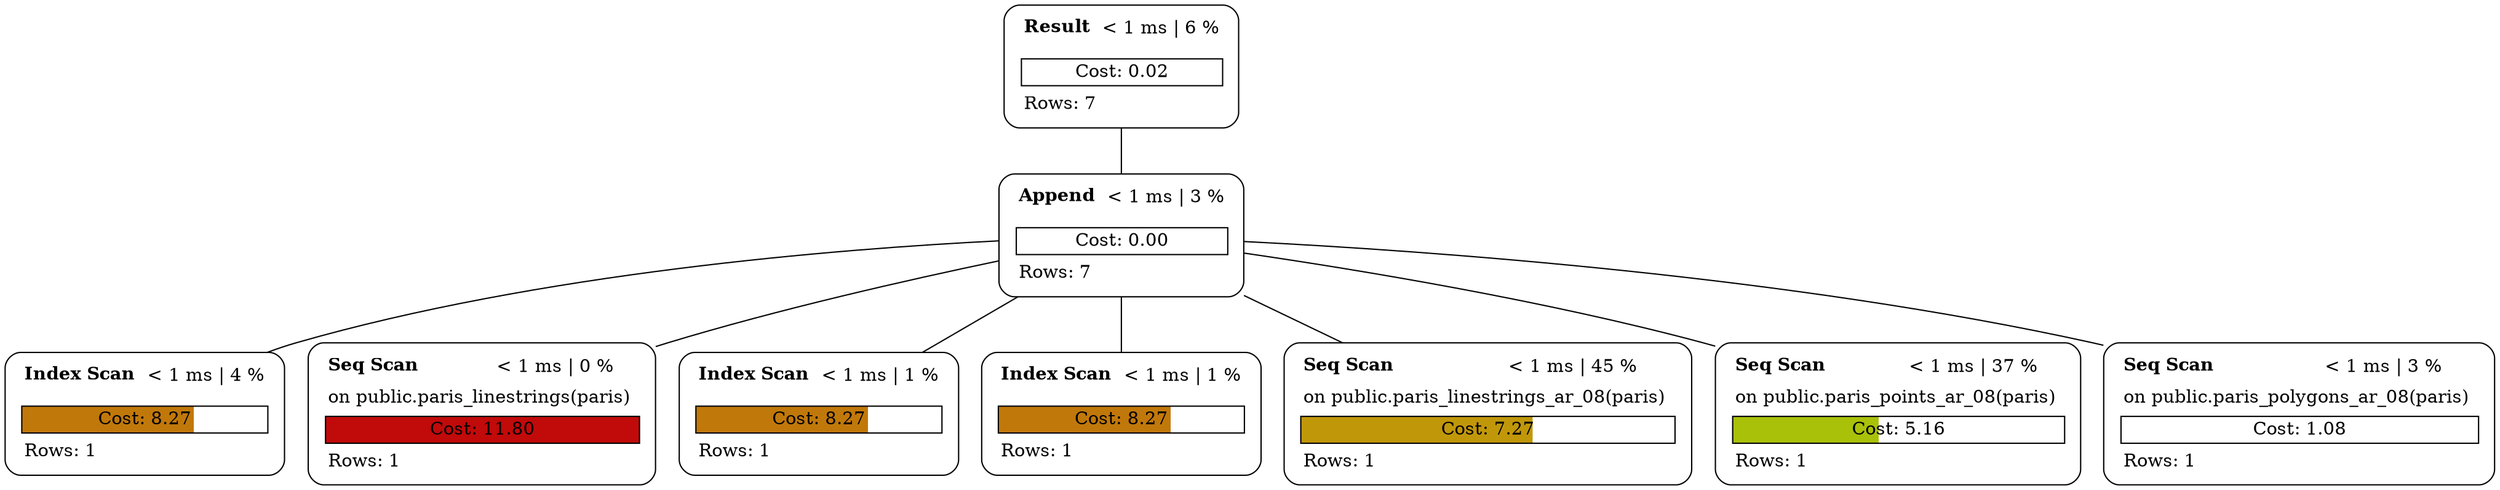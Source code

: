 graph explain {
    node0[label=<<table border="0" cellborder="0" cellspacing="5"><tr><td align="left"><b>Result</b></td><td>&lt; 1 ms | 6 %</td></tr><tr><td colspan="2" align="left"></td></tr><tr><td colspan="2" border="1" >Cost: 0.02</td></tr><tr><td colspan="2" align="left">Rows: 7</td></tr></table>>][style="rounded"][shape="box"];
    node1[label=<<table border="0" cellborder="0" cellspacing="5"><tr><td align="left"><b>Append</b></td><td>&lt; 1 ms | 3 %</td></tr><tr><td colspan="2" align="left"></td></tr><tr><td colspan="2" border="1" >Cost: 0.00</td></tr><tr><td colspan="2" align="left">Rows: 7</td></tr></table>>][style="rounded"][shape="box"];
    node2[label=<<table border="0" cellborder="0" cellspacing="5"><tr><td align="left"><b>Index Scan</b></td><td>&lt; 1 ms | 4 %</td></tr><tr><td colspan="2" align="left"></td></tr><tr><td colspan="2" border="1" bgcolor="#c1780a;0.70:white">Cost: 8.27</td></tr><tr><td colspan="2" align="left">Rows: 1</td></tr></table>>][style="rounded"][shape="box"];
    node3[label=<<table border="0" cellborder="0" cellspacing="5"><tr><td align="left"><b>Seq Scan</b></td><td>&lt; 1 ms | 0 %</td></tr><tr><td colspan="2" align="left">on public.paris_linestrings(paris)</td></tr><tr><td colspan="2" border="1" bgcolor="#c10a0a">Cost: 11.80</td></tr><tr><td colspan="2" align="left">Rows: 1</td></tr></table>>][style="rounded"][shape="box"];
    node4[label=<<table border="0" cellborder="0" cellspacing="5"><tr><td align="left"><b>Index Scan</b></td><td>&lt; 1 ms | 1 %</td></tr><tr><td colspan="2" align="left"></td></tr><tr><td colspan="2" border="1" bgcolor="#c1780a;0.70:white">Cost: 8.27</td></tr><tr><td colspan="2" align="left">Rows: 1</td></tr></table>>][style="rounded"][shape="box"];
    node5[label=<<table border="0" cellborder="0" cellspacing="5"><tr><td align="left"><b>Index Scan</b></td><td>&lt; 1 ms | 1 %</td></tr><tr><td colspan="2" align="left"></td></tr><tr><td colspan="2" border="1" bgcolor="#c1780a;0.70:white">Cost: 8.27</td></tr><tr><td colspan="2" align="left">Rows: 1</td></tr></table>>][style="rounded"][shape="box"];
    node6[label=<<table border="0" cellborder="0" cellspacing="5"><tr><td align="left"><b>Seq Scan</b></td><td>&lt; 1 ms | 45 %</td></tr><tr><td colspan="2" align="left">on public.paris_linestrings_ar_08(paris)</td></tr><tr><td colspan="2" border="1" bgcolor="#c1970a;0.62:white">Cost: 7.27</td></tr><tr><td colspan="2" align="left">Rows: 1</td></tr></table>>][style="rounded"][shape="box"];
    node7[label=<<table border="0" cellborder="0" cellspacing="5"><tr><td align="left"><b>Seq Scan</b></td><td>&lt; 1 ms | 37 %</td></tr><tr><td colspan="2" align="left">on public.paris_points_ar_08(paris)</td></tr><tr><td colspan="2" border="1" bgcolor="#aac10a;0.44:white">Cost: 5.16</td></tr><tr><td colspan="2" align="left">Rows: 1</td></tr></table>>][style="rounded"][shape="box"];
    node8[label=<<table border="0" cellborder="0" cellspacing="5"><tr><td align="left"><b>Seq Scan</b></td><td>&lt; 1 ms | 3 %</td></tr><tr><td colspan="2" align="left">on public.paris_polygons_ar_08(paris)</td></tr><tr><td colspan="2" border="1" >Cost: 1.08</td></tr><tr><td colspan="2" align="left">Rows: 1</td></tr></table>>][style="rounded"][shape="box"];
    node0 -- node1[label=""];
    node1 -- node2[label=""];
    node1 -- node3[label=""];
    node1 -- node4[label=""];
    node1 -- node5[label=""];
    node1 -- node6[label=""];
    node1 -- node7[label=""];
    node1 -- node8[label=""];
}
